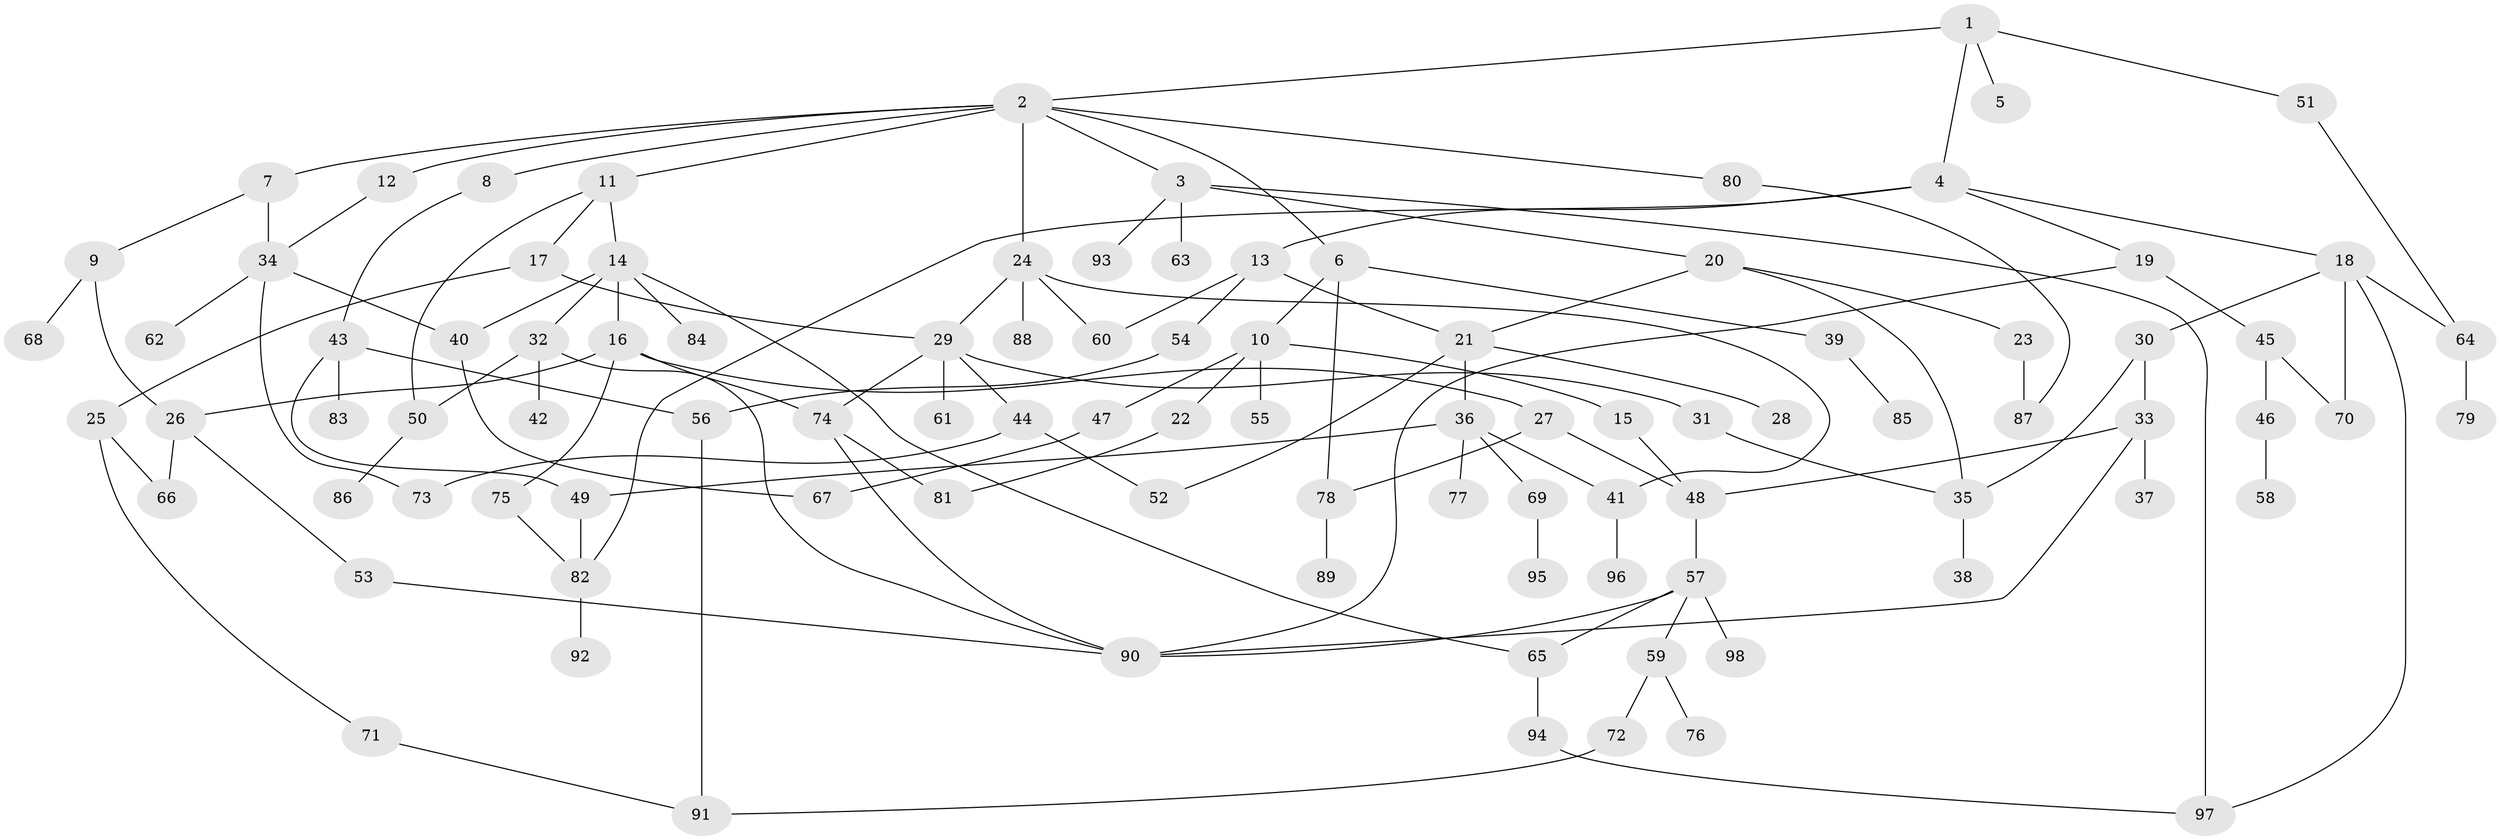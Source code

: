 // coarse degree distribution, {3: 0.13793103448275862, 17: 0.017241379310344827, 5: 0.08620689655172414, 9: 0.017241379310344827, 7: 0.034482758620689655, 4: 0.20689655172413793, 2: 0.2413793103448276, 1: 0.25862068965517243}
// Generated by graph-tools (version 1.1) at 2025/16/03/04/25 18:16:49]
// undirected, 98 vertices, 133 edges
graph export_dot {
graph [start="1"]
  node [color=gray90,style=filled];
  1;
  2;
  3;
  4;
  5;
  6;
  7;
  8;
  9;
  10;
  11;
  12;
  13;
  14;
  15;
  16;
  17;
  18;
  19;
  20;
  21;
  22;
  23;
  24;
  25;
  26;
  27;
  28;
  29;
  30;
  31;
  32;
  33;
  34;
  35;
  36;
  37;
  38;
  39;
  40;
  41;
  42;
  43;
  44;
  45;
  46;
  47;
  48;
  49;
  50;
  51;
  52;
  53;
  54;
  55;
  56;
  57;
  58;
  59;
  60;
  61;
  62;
  63;
  64;
  65;
  66;
  67;
  68;
  69;
  70;
  71;
  72;
  73;
  74;
  75;
  76;
  77;
  78;
  79;
  80;
  81;
  82;
  83;
  84;
  85;
  86;
  87;
  88;
  89;
  90;
  91;
  92;
  93;
  94;
  95;
  96;
  97;
  98;
  1 -- 2;
  1 -- 4;
  1 -- 5;
  1 -- 51;
  2 -- 3;
  2 -- 6;
  2 -- 7;
  2 -- 8;
  2 -- 11;
  2 -- 12;
  2 -- 24;
  2 -- 80;
  3 -- 20;
  3 -- 63;
  3 -- 93;
  3 -- 97;
  4 -- 13;
  4 -- 18;
  4 -- 19;
  4 -- 82;
  6 -- 10;
  6 -- 39;
  6 -- 78;
  7 -- 9;
  7 -- 34;
  8 -- 43;
  9 -- 68;
  9 -- 26;
  10 -- 15;
  10 -- 22;
  10 -- 47;
  10 -- 55;
  11 -- 14;
  11 -- 17;
  11 -- 50;
  12 -- 34;
  13 -- 54;
  13 -- 60;
  13 -- 21;
  14 -- 16;
  14 -- 32;
  14 -- 40;
  14 -- 84;
  14 -- 65;
  15 -- 48;
  16 -- 26;
  16 -- 27;
  16 -- 75;
  16 -- 74;
  17 -- 25;
  17 -- 29;
  18 -- 30;
  18 -- 70;
  18 -- 64;
  18 -- 97;
  19 -- 45;
  19 -- 90;
  20 -- 21;
  20 -- 23;
  20 -- 35;
  21 -- 28;
  21 -- 36;
  21 -- 52;
  22 -- 81;
  23 -- 87;
  24 -- 41;
  24 -- 60;
  24 -- 88;
  24 -- 29;
  25 -- 71;
  25 -- 66;
  26 -- 53;
  26 -- 66;
  27 -- 48;
  27 -- 78;
  29 -- 31;
  29 -- 44;
  29 -- 61;
  29 -- 74;
  30 -- 33;
  30 -- 35;
  31 -- 35;
  32 -- 42;
  32 -- 50;
  32 -- 90;
  33 -- 37;
  33 -- 48;
  33 -- 90;
  34 -- 62;
  34 -- 73;
  34 -- 40;
  35 -- 38;
  36 -- 69;
  36 -- 77;
  36 -- 49;
  36 -- 41;
  39 -- 85;
  40 -- 67;
  41 -- 96;
  43 -- 49;
  43 -- 56;
  43 -- 83;
  44 -- 73;
  44 -- 52;
  45 -- 46;
  45 -- 70;
  46 -- 58;
  47 -- 67;
  48 -- 57;
  49 -- 82;
  50 -- 86;
  51 -- 64;
  53 -- 90;
  54 -- 56;
  56 -- 91;
  57 -- 59;
  57 -- 65;
  57 -- 98;
  57 -- 90;
  59 -- 72;
  59 -- 76;
  64 -- 79;
  65 -- 94;
  69 -- 95;
  71 -- 91;
  72 -- 91;
  74 -- 81;
  74 -- 90;
  75 -- 82;
  78 -- 89;
  80 -- 87;
  82 -- 92;
  94 -- 97;
}
